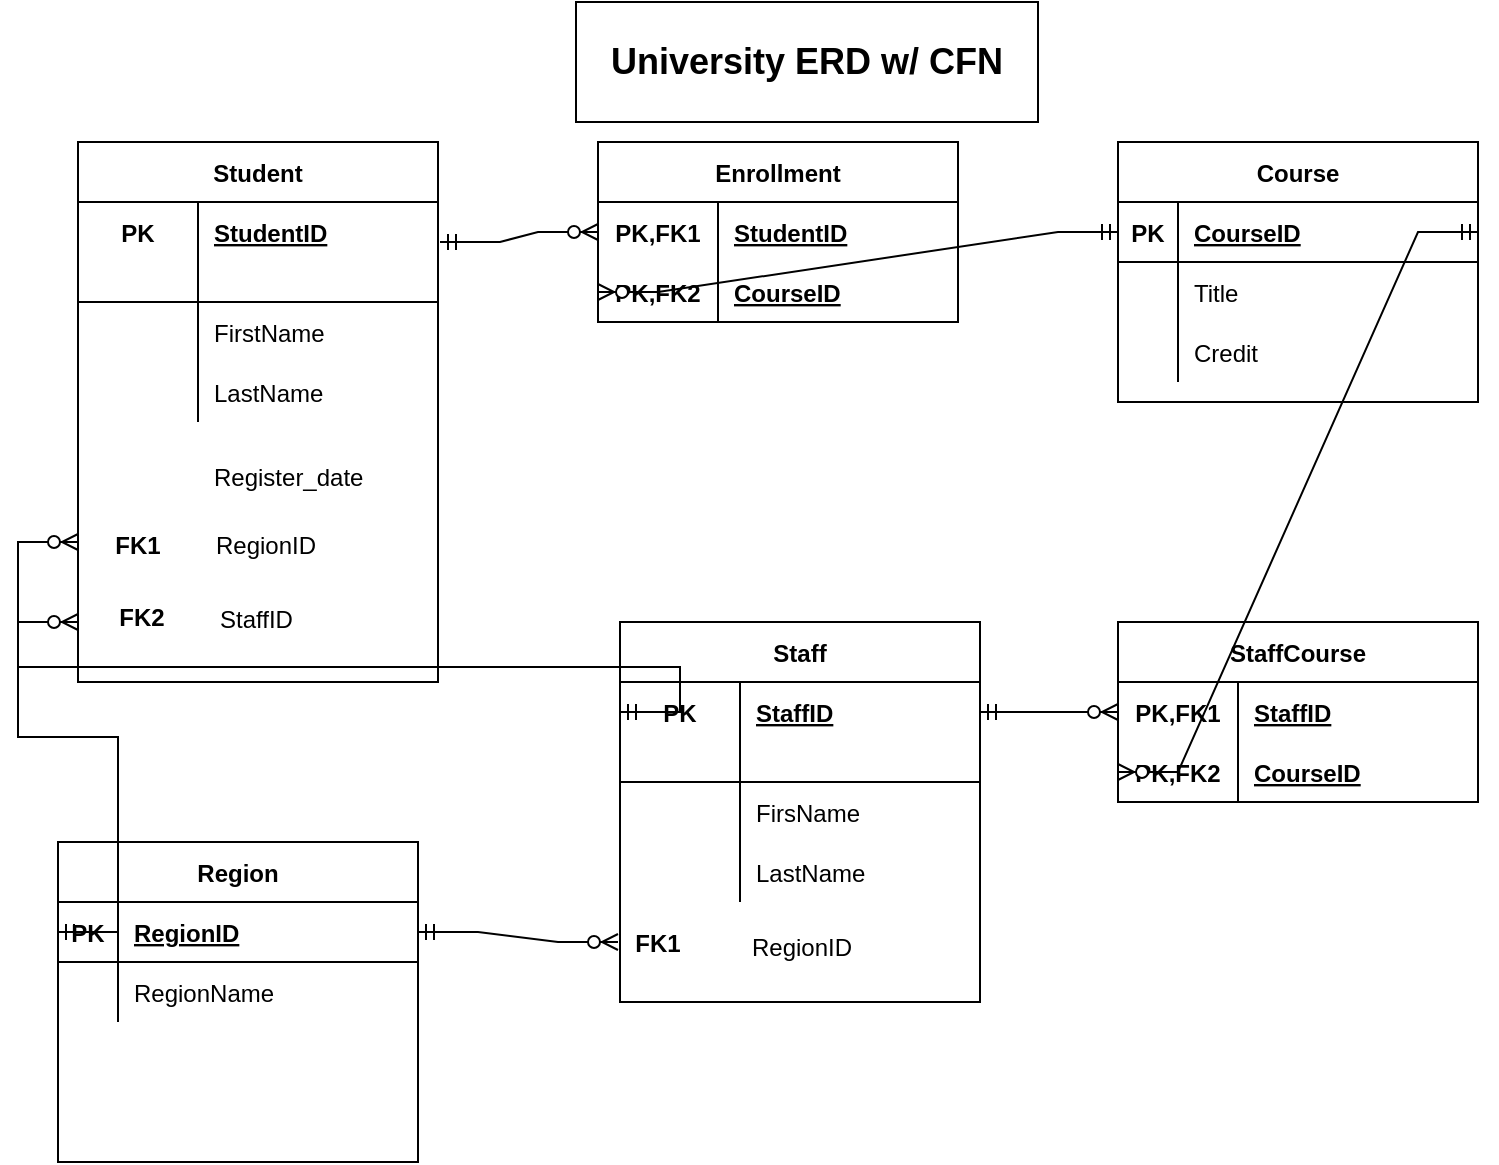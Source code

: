 <mxfile version="15.7.3" type="device"><diagram id="R2lEEEUBdFMjLlhIrx00" name="Page-1"><mxGraphModel dx="868" dy="563" grid="1" gridSize="10" guides="1" tooltips="1" connect="1" arrows="1" fold="1" page="1" pageScale="1" pageWidth="850" pageHeight="1100" math="0" shadow="0" extFonts="Permanent Marker^https://fonts.googleapis.com/css?family=Permanent+Marker"><root><mxCell id="0"/><mxCell id="1" parent="0"/><mxCell id="hwLQP2v3aP8lEcOjNDYF-27" value="Course" style="shape=table;startSize=30;container=1;collapsible=1;childLayout=tableLayout;fixedRows=1;rowLines=0;fontStyle=1;align=center;resizeLast=1;" parent="1" vertex="1"><mxGeometry x="640" y="70" width="180" height="130" as="geometry"/></mxCell><mxCell id="hwLQP2v3aP8lEcOjNDYF-28" value="" style="shape=partialRectangle;collapsible=0;dropTarget=0;pointerEvents=0;fillColor=none;top=0;left=0;bottom=1;right=0;points=[[0,0.5],[1,0.5]];portConstraint=eastwest;" parent="hwLQP2v3aP8lEcOjNDYF-27" vertex="1"><mxGeometry y="30" width="180" height="30" as="geometry"/></mxCell><mxCell id="hwLQP2v3aP8lEcOjNDYF-29" value="PK" style="shape=partialRectangle;connectable=0;fillColor=none;top=0;left=0;bottom=0;right=0;fontStyle=1;overflow=hidden;" parent="hwLQP2v3aP8lEcOjNDYF-28" vertex="1"><mxGeometry width="30" height="30" as="geometry"><mxRectangle width="30" height="30" as="alternateBounds"/></mxGeometry></mxCell><mxCell id="hwLQP2v3aP8lEcOjNDYF-30" value="CourseID" style="shape=partialRectangle;connectable=0;fillColor=none;top=0;left=0;bottom=0;right=0;align=left;spacingLeft=6;fontStyle=5;overflow=hidden;" parent="hwLQP2v3aP8lEcOjNDYF-28" vertex="1"><mxGeometry x="30" width="150" height="30" as="geometry"><mxRectangle width="150" height="30" as="alternateBounds"/></mxGeometry></mxCell><mxCell id="hwLQP2v3aP8lEcOjNDYF-31" value="" style="shape=partialRectangle;collapsible=0;dropTarget=0;pointerEvents=0;fillColor=none;top=0;left=0;bottom=0;right=0;points=[[0,0.5],[1,0.5]];portConstraint=eastwest;" parent="hwLQP2v3aP8lEcOjNDYF-27" vertex="1"><mxGeometry y="60" width="180" height="30" as="geometry"/></mxCell><mxCell id="hwLQP2v3aP8lEcOjNDYF-32" value="" style="shape=partialRectangle;connectable=0;fillColor=none;top=0;left=0;bottom=0;right=0;editable=1;overflow=hidden;" parent="hwLQP2v3aP8lEcOjNDYF-31" vertex="1"><mxGeometry width="30" height="30" as="geometry"><mxRectangle width="30" height="30" as="alternateBounds"/></mxGeometry></mxCell><mxCell id="hwLQP2v3aP8lEcOjNDYF-33" value="Title" style="shape=partialRectangle;connectable=0;fillColor=none;top=0;left=0;bottom=0;right=0;align=left;spacingLeft=6;overflow=hidden;" parent="hwLQP2v3aP8lEcOjNDYF-31" vertex="1"><mxGeometry x="30" width="150" height="30" as="geometry"><mxRectangle width="150" height="30" as="alternateBounds"/></mxGeometry></mxCell><mxCell id="hwLQP2v3aP8lEcOjNDYF-34" value="" style="shape=partialRectangle;collapsible=0;dropTarget=0;pointerEvents=0;fillColor=none;top=0;left=0;bottom=0;right=0;points=[[0,0.5],[1,0.5]];portConstraint=eastwest;" parent="hwLQP2v3aP8lEcOjNDYF-27" vertex="1"><mxGeometry y="90" width="180" height="30" as="geometry"/></mxCell><mxCell id="hwLQP2v3aP8lEcOjNDYF-35" value="" style="shape=partialRectangle;connectable=0;fillColor=none;top=0;left=0;bottom=0;right=0;editable=1;overflow=hidden;" parent="hwLQP2v3aP8lEcOjNDYF-34" vertex="1"><mxGeometry width="30" height="30" as="geometry"><mxRectangle width="30" height="30" as="alternateBounds"/></mxGeometry></mxCell><mxCell id="hwLQP2v3aP8lEcOjNDYF-36" value="Credit" style="shape=partialRectangle;connectable=0;fillColor=none;top=0;left=0;bottom=0;right=0;align=left;spacingLeft=6;overflow=hidden;" parent="hwLQP2v3aP8lEcOjNDYF-34" vertex="1"><mxGeometry x="30" width="150" height="30" as="geometry"><mxRectangle width="150" height="30" as="alternateBounds"/></mxGeometry></mxCell><mxCell id="hwLQP2v3aP8lEcOjNDYF-40" value="Region" style="shape=table;startSize=30;container=1;collapsible=1;childLayout=tableLayout;fixedRows=1;rowLines=0;fontStyle=1;align=center;resizeLast=1;" parent="1" vertex="1"><mxGeometry x="110" y="420" width="180" height="160" as="geometry"/></mxCell><mxCell id="ZUe1Mj_6_VyATR9VkxAG-4" value="" style="shape=partialRectangle;collapsible=0;dropTarget=0;pointerEvents=0;fillColor=none;top=0;left=0;bottom=1;right=0;points=[[0,0.5],[1,0.5]];portConstraint=eastwest;" vertex="1" parent="hwLQP2v3aP8lEcOjNDYF-40"><mxGeometry y="30" width="180" height="30" as="geometry"/></mxCell><mxCell id="ZUe1Mj_6_VyATR9VkxAG-5" value="PK" style="shape=partialRectangle;connectable=0;fillColor=none;top=0;left=0;bottom=0;right=0;fontStyle=1;overflow=hidden;" vertex="1" parent="ZUe1Mj_6_VyATR9VkxAG-4"><mxGeometry width="30" height="30" as="geometry"><mxRectangle width="30" height="30" as="alternateBounds"/></mxGeometry></mxCell><mxCell id="ZUe1Mj_6_VyATR9VkxAG-6" value="RegionID" style="shape=partialRectangle;connectable=0;fillColor=none;top=0;left=0;bottom=0;right=0;align=left;spacingLeft=6;fontStyle=5;overflow=hidden;" vertex="1" parent="ZUe1Mj_6_VyATR9VkxAG-4"><mxGeometry x="30" width="150" height="30" as="geometry"><mxRectangle width="150" height="30" as="alternateBounds"/></mxGeometry></mxCell><mxCell id="hwLQP2v3aP8lEcOjNDYF-44" value="" style="shape=partialRectangle;collapsible=0;dropTarget=0;pointerEvents=0;fillColor=none;top=0;left=0;bottom=0;right=0;points=[[0,0.5],[1,0.5]];portConstraint=eastwest;" parent="hwLQP2v3aP8lEcOjNDYF-40" vertex="1"><mxGeometry y="60" width="180" height="30" as="geometry"/></mxCell><mxCell id="hwLQP2v3aP8lEcOjNDYF-45" value="" style="shape=partialRectangle;connectable=0;fillColor=none;top=0;left=0;bottom=0;right=0;editable=1;overflow=hidden;" parent="hwLQP2v3aP8lEcOjNDYF-44" vertex="1"><mxGeometry width="30" height="30" as="geometry"><mxRectangle width="30" height="30" as="alternateBounds"/></mxGeometry></mxCell><mxCell id="hwLQP2v3aP8lEcOjNDYF-46" value="RegionName" style="shape=partialRectangle;connectable=0;fillColor=none;top=0;left=0;bottom=0;right=0;align=left;spacingLeft=6;overflow=hidden;" parent="hwLQP2v3aP8lEcOjNDYF-44" vertex="1"><mxGeometry x="30" width="150" height="30" as="geometry"><mxRectangle width="150" height="30" as="alternateBounds"/></mxGeometry></mxCell><mxCell id="hwLQP2v3aP8lEcOjNDYF-79" value="Student" style="shape=table;startSize=30;container=1;collapsible=1;childLayout=tableLayout;fixedRows=1;rowLines=0;fontStyle=1;align=center;resizeLast=1;" parent="1" vertex="1"><mxGeometry x="120" y="70" width="180" height="270" as="geometry"/></mxCell><mxCell id="hwLQP2v3aP8lEcOjNDYF-80" value="" style="shape=partialRectangle;collapsible=0;dropTarget=0;pointerEvents=0;fillColor=none;top=0;left=0;bottom=0;right=0;points=[[0,0.5],[1,0.5]];portConstraint=eastwest;" parent="hwLQP2v3aP8lEcOjNDYF-79" vertex="1"><mxGeometry y="30" width="180" height="30" as="geometry"/></mxCell><mxCell id="hwLQP2v3aP8lEcOjNDYF-81" value="PK" style="shape=partialRectangle;connectable=0;fillColor=none;top=0;left=0;bottom=0;right=0;fontStyle=1;overflow=hidden;" parent="hwLQP2v3aP8lEcOjNDYF-80" vertex="1"><mxGeometry width="60" height="30" as="geometry"><mxRectangle width="60" height="30" as="alternateBounds"/></mxGeometry></mxCell><mxCell id="hwLQP2v3aP8lEcOjNDYF-82" value="StudentID" style="shape=partialRectangle;connectable=0;fillColor=none;top=0;left=0;bottom=0;right=0;align=left;spacingLeft=6;fontStyle=5;overflow=hidden;" parent="hwLQP2v3aP8lEcOjNDYF-80" vertex="1"><mxGeometry x="60" width="120" height="30" as="geometry"><mxRectangle width="120" height="30" as="alternateBounds"/></mxGeometry></mxCell><mxCell id="hwLQP2v3aP8lEcOjNDYF-83" value="" style="shape=partialRectangle;collapsible=0;dropTarget=0;pointerEvents=0;fillColor=none;top=0;left=0;bottom=1;right=0;points=[[0,0.5],[1,0.5]];portConstraint=eastwest;" parent="hwLQP2v3aP8lEcOjNDYF-79" vertex="1"><mxGeometry y="60" width="180" height="20" as="geometry"/></mxCell><mxCell id="hwLQP2v3aP8lEcOjNDYF-84" value="" style="shape=partialRectangle;connectable=0;fillColor=none;top=0;left=0;bottom=0;right=0;fontStyle=1;overflow=hidden;" parent="hwLQP2v3aP8lEcOjNDYF-83" vertex="1"><mxGeometry width="60" height="20" as="geometry"><mxRectangle width="60" height="20" as="alternateBounds"/></mxGeometry></mxCell><mxCell id="hwLQP2v3aP8lEcOjNDYF-85" value="" style="shape=partialRectangle;connectable=0;fillColor=none;top=0;left=0;bottom=0;right=0;align=left;spacingLeft=6;fontStyle=5;overflow=hidden;" parent="hwLQP2v3aP8lEcOjNDYF-83" vertex="1"><mxGeometry x="60" width="120" height="20" as="geometry"><mxRectangle width="120" height="20" as="alternateBounds"/></mxGeometry></mxCell><mxCell id="hwLQP2v3aP8lEcOjNDYF-86" value="" style="shape=partialRectangle;collapsible=0;dropTarget=0;pointerEvents=0;fillColor=none;top=0;left=0;bottom=0;right=0;points=[[0,0.5],[1,0.5]];portConstraint=eastwest;" parent="hwLQP2v3aP8lEcOjNDYF-79" vertex="1"><mxGeometry y="80" width="180" height="30" as="geometry"/></mxCell><mxCell id="hwLQP2v3aP8lEcOjNDYF-87" value="" style="shape=partialRectangle;connectable=0;fillColor=none;top=0;left=0;bottom=0;right=0;editable=1;overflow=hidden;" parent="hwLQP2v3aP8lEcOjNDYF-86" vertex="1"><mxGeometry width="60" height="30" as="geometry"><mxRectangle width="60" height="30" as="alternateBounds"/></mxGeometry></mxCell><mxCell id="hwLQP2v3aP8lEcOjNDYF-88" value="FirstName" style="shape=partialRectangle;connectable=0;fillColor=none;top=0;left=0;bottom=0;right=0;align=left;spacingLeft=6;overflow=hidden;" parent="hwLQP2v3aP8lEcOjNDYF-86" vertex="1"><mxGeometry x="60" width="120" height="30" as="geometry"><mxRectangle width="120" height="30" as="alternateBounds"/></mxGeometry></mxCell><mxCell id="hwLQP2v3aP8lEcOjNDYF-89" value="" style="shape=partialRectangle;collapsible=0;dropTarget=0;pointerEvents=0;fillColor=none;top=0;left=0;bottom=0;right=0;points=[[0,0.5],[1,0.5]];portConstraint=eastwest;" parent="hwLQP2v3aP8lEcOjNDYF-79" vertex="1"><mxGeometry y="110" width="180" height="30" as="geometry"/></mxCell><mxCell id="hwLQP2v3aP8lEcOjNDYF-90" value="" style="shape=partialRectangle;connectable=0;fillColor=none;top=0;left=0;bottom=0;right=0;editable=1;overflow=hidden;" parent="hwLQP2v3aP8lEcOjNDYF-89" vertex="1"><mxGeometry width="60" height="30" as="geometry"><mxRectangle width="60" height="30" as="alternateBounds"/></mxGeometry></mxCell><mxCell id="hwLQP2v3aP8lEcOjNDYF-91" value="LastName" style="shape=partialRectangle;connectable=0;fillColor=none;top=0;left=0;bottom=0;right=0;align=left;spacingLeft=6;overflow=hidden;" parent="hwLQP2v3aP8lEcOjNDYF-89" vertex="1"><mxGeometry x="60" width="120" height="30" as="geometry"><mxRectangle width="120" height="30" as="alternateBounds"/></mxGeometry></mxCell><mxCell id="hwLQP2v3aP8lEcOjNDYF-98" value="FK1" style="shape=partialRectangle;connectable=0;fillColor=none;top=0;left=0;bottom=0;right=0;fontStyle=1;overflow=hidden;" parent="1" vertex="1"><mxGeometry x="120" y="256" width="60" height="30" as="geometry"><mxRectangle width="60" height="30" as="alternateBounds"/></mxGeometry></mxCell><mxCell id="hwLQP2v3aP8lEcOjNDYF-99" value="Register_date" style="shape=partialRectangle;connectable=0;fillColor=none;top=0;left=0;bottom=0;right=0;align=left;spacingLeft=6;overflow=hidden;" parent="1" vertex="1"><mxGeometry x="180" y="222" width="120" height="30" as="geometry"><mxRectangle width="120" height="30" as="alternateBounds"/></mxGeometry></mxCell><mxCell id="hwLQP2v3aP8lEcOjNDYF-100" value="RegionID" style="shape=partialRectangle;connectable=0;fillColor=none;top=0;left=0;bottom=0;right=0;align=left;spacingLeft=6;overflow=hidden;" parent="1" vertex="1"><mxGeometry x="181" y="256" width="120" height="30" as="geometry"><mxRectangle width="120" height="30" as="alternateBounds"/></mxGeometry></mxCell><mxCell id="hwLQP2v3aP8lEcOjNDYF-101" value="StaffID" style="shape=partialRectangle;connectable=0;fillColor=none;top=0;left=0;bottom=0;right=0;align=left;spacingLeft=6;overflow=hidden;" parent="1" vertex="1"><mxGeometry x="183" y="293" width="120" height="30" as="geometry"><mxRectangle width="120" height="30" as="alternateBounds"/></mxGeometry></mxCell><mxCell id="hwLQP2v3aP8lEcOjNDYF-102" value="FK2" style="shape=partialRectangle;connectable=0;fillColor=none;top=0;left=0;bottom=0;right=0;fontStyle=1;overflow=hidden;" parent="1" vertex="1"><mxGeometry x="122" y="292" width="60" height="30" as="geometry"><mxRectangle width="60" height="30" as="alternateBounds"/></mxGeometry></mxCell><mxCell id="hwLQP2v3aP8lEcOjNDYF-103" value="Enrollment" style="shape=table;startSize=30;container=1;collapsible=1;childLayout=tableLayout;fixedRows=1;rowLines=0;fontStyle=1;align=center;resizeLast=1;" parent="1" vertex="1"><mxGeometry x="380" y="70" width="180" height="90" as="geometry"/></mxCell><mxCell id="hwLQP2v3aP8lEcOjNDYF-104" value="" style="shape=partialRectangle;collapsible=0;dropTarget=0;pointerEvents=0;fillColor=none;top=0;left=0;bottom=0;right=0;points=[[0,0.5],[1,0.5]];portConstraint=eastwest;" parent="hwLQP2v3aP8lEcOjNDYF-103" vertex="1"><mxGeometry y="30" width="180" height="30" as="geometry"/></mxCell><mxCell id="hwLQP2v3aP8lEcOjNDYF-105" value="PK,FK1" style="shape=partialRectangle;connectable=0;fillColor=none;top=0;left=0;bottom=0;right=0;fontStyle=1;overflow=hidden;" parent="hwLQP2v3aP8lEcOjNDYF-104" vertex="1"><mxGeometry width="60" height="30" as="geometry"><mxRectangle width="60" height="30" as="alternateBounds"/></mxGeometry></mxCell><mxCell id="hwLQP2v3aP8lEcOjNDYF-106" value="StudentID" style="shape=partialRectangle;connectable=0;fillColor=none;top=0;left=0;bottom=0;right=0;align=left;spacingLeft=6;fontStyle=5;overflow=hidden;" parent="hwLQP2v3aP8lEcOjNDYF-104" vertex="1"><mxGeometry x="60" width="120" height="30" as="geometry"><mxRectangle width="120" height="30" as="alternateBounds"/></mxGeometry></mxCell><mxCell id="hwLQP2v3aP8lEcOjNDYF-107" value="" style="shape=partialRectangle;collapsible=0;dropTarget=0;pointerEvents=0;fillColor=none;top=0;left=0;bottom=1;right=0;points=[[0,0.5],[1,0.5]];portConstraint=eastwest;" parent="hwLQP2v3aP8lEcOjNDYF-103" vertex="1"><mxGeometry y="60" width="180" height="30" as="geometry"/></mxCell><mxCell id="hwLQP2v3aP8lEcOjNDYF-108" value="PK,FK2" style="shape=partialRectangle;connectable=0;fillColor=none;top=0;left=0;bottom=0;right=0;fontStyle=1;overflow=hidden;" parent="hwLQP2v3aP8lEcOjNDYF-107" vertex="1"><mxGeometry width="60" height="30" as="geometry"><mxRectangle width="60" height="30" as="alternateBounds"/></mxGeometry></mxCell><mxCell id="hwLQP2v3aP8lEcOjNDYF-109" value="CourseID" style="shape=partialRectangle;connectable=0;fillColor=none;top=0;left=0;bottom=0;right=0;align=left;spacingLeft=6;fontStyle=5;overflow=hidden;" parent="hwLQP2v3aP8lEcOjNDYF-107" vertex="1"><mxGeometry x="60" width="120" height="30" as="geometry"><mxRectangle width="120" height="30" as="alternateBounds"/></mxGeometry></mxCell><mxCell id="hwLQP2v3aP8lEcOjNDYF-155" value="Staff" style="shape=table;startSize=30;container=1;collapsible=1;childLayout=tableLayout;fixedRows=1;rowLines=0;fontStyle=1;align=center;resizeLast=1;" parent="1" vertex="1"><mxGeometry x="391" y="310" width="180" height="190" as="geometry"/></mxCell><mxCell id="hwLQP2v3aP8lEcOjNDYF-156" value="" style="shape=partialRectangle;collapsible=0;dropTarget=0;pointerEvents=0;fillColor=none;top=0;left=0;bottom=0;right=0;points=[[0,0.5],[1,0.5]];portConstraint=eastwest;" parent="hwLQP2v3aP8lEcOjNDYF-155" vertex="1"><mxGeometry y="30" width="180" height="30" as="geometry"/></mxCell><mxCell id="hwLQP2v3aP8lEcOjNDYF-157" value="PK" style="shape=partialRectangle;connectable=0;fillColor=none;top=0;left=0;bottom=0;right=0;fontStyle=1;overflow=hidden;" parent="hwLQP2v3aP8lEcOjNDYF-156" vertex="1"><mxGeometry width="60" height="30" as="geometry"><mxRectangle width="60" height="30" as="alternateBounds"/></mxGeometry></mxCell><mxCell id="hwLQP2v3aP8lEcOjNDYF-158" value="StaffID" style="shape=partialRectangle;connectable=0;fillColor=none;top=0;left=0;bottom=0;right=0;align=left;spacingLeft=6;fontStyle=5;overflow=hidden;" parent="hwLQP2v3aP8lEcOjNDYF-156" vertex="1"><mxGeometry x="60" width="120" height="30" as="geometry"><mxRectangle width="120" height="30" as="alternateBounds"/></mxGeometry></mxCell><mxCell id="hwLQP2v3aP8lEcOjNDYF-159" value="" style="shape=partialRectangle;collapsible=0;dropTarget=0;pointerEvents=0;fillColor=none;top=0;left=0;bottom=1;right=0;points=[[0,0.5],[1,0.5]];portConstraint=eastwest;" parent="hwLQP2v3aP8lEcOjNDYF-155" vertex="1"><mxGeometry y="60" width="180" height="20" as="geometry"/></mxCell><mxCell id="hwLQP2v3aP8lEcOjNDYF-160" value="" style="shape=partialRectangle;connectable=0;fillColor=none;top=0;left=0;bottom=0;right=0;fontStyle=1;overflow=hidden;" parent="hwLQP2v3aP8lEcOjNDYF-159" vertex="1"><mxGeometry width="60" height="20" as="geometry"><mxRectangle width="60" height="20" as="alternateBounds"/></mxGeometry></mxCell><mxCell id="hwLQP2v3aP8lEcOjNDYF-161" value="" style="shape=partialRectangle;connectable=0;fillColor=none;top=0;left=0;bottom=0;right=0;align=left;spacingLeft=6;fontStyle=5;overflow=hidden;" parent="hwLQP2v3aP8lEcOjNDYF-159" vertex="1"><mxGeometry x="60" width="120" height="20" as="geometry"><mxRectangle width="120" height="20" as="alternateBounds"/></mxGeometry></mxCell><mxCell id="hwLQP2v3aP8lEcOjNDYF-162" value="" style="shape=partialRectangle;collapsible=0;dropTarget=0;pointerEvents=0;fillColor=none;top=0;left=0;bottom=0;right=0;points=[[0,0.5],[1,0.5]];portConstraint=eastwest;" parent="hwLQP2v3aP8lEcOjNDYF-155" vertex="1"><mxGeometry y="80" width="180" height="30" as="geometry"/></mxCell><mxCell id="hwLQP2v3aP8lEcOjNDYF-163" value="" style="shape=partialRectangle;connectable=0;fillColor=none;top=0;left=0;bottom=0;right=0;editable=1;overflow=hidden;" parent="hwLQP2v3aP8lEcOjNDYF-162" vertex="1"><mxGeometry width="60" height="30" as="geometry"><mxRectangle width="60" height="30" as="alternateBounds"/></mxGeometry></mxCell><mxCell id="hwLQP2v3aP8lEcOjNDYF-164" value="FirsName" style="shape=partialRectangle;connectable=0;fillColor=none;top=0;left=0;bottom=0;right=0;align=left;spacingLeft=6;overflow=hidden;" parent="hwLQP2v3aP8lEcOjNDYF-162" vertex="1"><mxGeometry x="60" width="120" height="30" as="geometry"><mxRectangle width="120" height="30" as="alternateBounds"/></mxGeometry></mxCell><mxCell id="hwLQP2v3aP8lEcOjNDYF-165" value="" style="shape=partialRectangle;collapsible=0;dropTarget=0;pointerEvents=0;fillColor=none;top=0;left=0;bottom=0;right=0;points=[[0,0.5],[1,0.5]];portConstraint=eastwest;" parent="hwLQP2v3aP8lEcOjNDYF-155" vertex="1"><mxGeometry y="110" width="180" height="30" as="geometry"/></mxCell><mxCell id="hwLQP2v3aP8lEcOjNDYF-166" value="" style="shape=partialRectangle;connectable=0;fillColor=none;top=0;left=0;bottom=0;right=0;editable=1;overflow=hidden;" parent="hwLQP2v3aP8lEcOjNDYF-165" vertex="1"><mxGeometry width="60" height="30" as="geometry"><mxRectangle width="60" height="30" as="alternateBounds"/></mxGeometry></mxCell><mxCell id="hwLQP2v3aP8lEcOjNDYF-167" value="LastName" style="shape=partialRectangle;connectable=0;fillColor=none;top=0;left=0;bottom=0;right=0;align=left;spacingLeft=6;overflow=hidden;" parent="hwLQP2v3aP8lEcOjNDYF-165" vertex="1"><mxGeometry x="60" width="120" height="30" as="geometry"><mxRectangle width="120" height="30" as="alternateBounds"/></mxGeometry></mxCell><mxCell id="hwLQP2v3aP8lEcOjNDYF-168" value="FK1" style="shape=partialRectangle;connectable=0;fillColor=none;top=0;left=0;bottom=0;right=0;fontStyle=1;overflow=hidden;" parent="1" vertex="1"><mxGeometry x="380" y="455" width="60" height="30" as="geometry"><mxRectangle width="60" height="30" as="alternateBounds"/></mxGeometry></mxCell><mxCell id="hwLQP2v3aP8lEcOjNDYF-169" value="RegionID" style="shape=partialRectangle;connectable=0;fillColor=none;top=0;left=0;bottom=0;right=0;align=left;spacingLeft=6;overflow=hidden;" parent="1" vertex="1"><mxGeometry x="449" y="457" width="120" height="30" as="geometry"><mxRectangle width="120" height="30" as="alternateBounds"/></mxGeometry></mxCell><mxCell id="hwLQP2v3aP8lEcOjNDYF-170" value="StaffCourse" style="shape=table;startSize=30;container=1;collapsible=1;childLayout=tableLayout;fixedRows=1;rowLines=0;fontStyle=1;align=center;resizeLast=1;" parent="1" vertex="1"><mxGeometry x="640" y="310" width="180" height="90" as="geometry"/></mxCell><mxCell id="hwLQP2v3aP8lEcOjNDYF-171" value="" style="shape=partialRectangle;collapsible=0;dropTarget=0;pointerEvents=0;fillColor=none;top=0;left=0;bottom=0;right=0;points=[[0,0.5],[1,0.5]];portConstraint=eastwest;" parent="hwLQP2v3aP8lEcOjNDYF-170" vertex="1"><mxGeometry y="30" width="180" height="30" as="geometry"/></mxCell><mxCell id="hwLQP2v3aP8lEcOjNDYF-172" value="PK,FK1" style="shape=partialRectangle;connectable=0;fillColor=none;top=0;left=0;bottom=0;right=0;fontStyle=1;overflow=hidden;" parent="hwLQP2v3aP8lEcOjNDYF-171" vertex="1"><mxGeometry width="60" height="30" as="geometry"><mxRectangle width="60" height="30" as="alternateBounds"/></mxGeometry></mxCell><mxCell id="hwLQP2v3aP8lEcOjNDYF-173" value="StaffID" style="shape=partialRectangle;connectable=0;fillColor=none;top=0;left=0;bottom=0;right=0;align=left;spacingLeft=6;fontStyle=5;overflow=hidden;" parent="hwLQP2v3aP8lEcOjNDYF-171" vertex="1"><mxGeometry x="60" width="120" height="30" as="geometry"><mxRectangle width="120" height="30" as="alternateBounds"/></mxGeometry></mxCell><mxCell id="hwLQP2v3aP8lEcOjNDYF-174" value="" style="shape=partialRectangle;collapsible=0;dropTarget=0;pointerEvents=0;fillColor=none;top=0;left=0;bottom=1;right=0;points=[[0,0.5],[1,0.5]];portConstraint=eastwest;" parent="hwLQP2v3aP8lEcOjNDYF-170" vertex="1"><mxGeometry y="60" width="180" height="30" as="geometry"/></mxCell><mxCell id="hwLQP2v3aP8lEcOjNDYF-175" value="PK,FK2" style="shape=partialRectangle;connectable=0;fillColor=none;top=0;left=0;bottom=0;right=0;fontStyle=1;overflow=hidden;" parent="hwLQP2v3aP8lEcOjNDYF-174" vertex="1"><mxGeometry width="60" height="30" as="geometry"><mxRectangle width="60" height="30" as="alternateBounds"/></mxGeometry></mxCell><mxCell id="hwLQP2v3aP8lEcOjNDYF-176" value="CourseID" style="shape=partialRectangle;connectable=0;fillColor=none;top=0;left=0;bottom=0;right=0;align=left;spacingLeft=6;fontStyle=5;overflow=hidden;" parent="hwLQP2v3aP8lEcOjNDYF-174" vertex="1"><mxGeometry x="60" width="120" height="30" as="geometry"><mxRectangle width="120" height="30" as="alternateBounds"/></mxGeometry></mxCell><mxCell id="hwLQP2v3aP8lEcOjNDYF-178" value="" style="edgeStyle=entityRelationEdgeStyle;fontSize=12;html=1;endArrow=ERzeroToMany;startArrow=ERmandOne;rounded=0;entryX=0;entryY=0.5;entryDx=0;entryDy=0;" parent="1" target="hwLQP2v3aP8lEcOjNDYF-104" edge="1"><mxGeometry width="100" height="100" relative="1" as="geometry"><mxPoint x="301" y="120" as="sourcePoint"/><mxPoint x="401" y="20" as="targetPoint"/></mxGeometry></mxCell><mxCell id="hwLQP2v3aP8lEcOjNDYF-179" value="" style="edgeStyle=entityRelationEdgeStyle;fontSize=12;html=1;endArrow=ERzeroToMany;startArrow=ERmandOne;rounded=0;entryX=0;entryY=0.5;entryDx=0;entryDy=0;" parent="1" source="hwLQP2v3aP8lEcOjNDYF-28" target="hwLQP2v3aP8lEcOjNDYF-107" edge="1"><mxGeometry width="100" height="100" relative="1" as="geometry"><mxPoint x="500" y="260" as="sourcePoint"/><mxPoint x="600" y="160" as="targetPoint"/></mxGeometry></mxCell><mxCell id="hwLQP2v3aP8lEcOjNDYF-181" value="" style="edgeStyle=entityRelationEdgeStyle;fontSize=12;html=1;endArrow=ERzeroToMany;startArrow=ERmandOne;rounded=0;entryX=0;entryY=0.5;entryDx=0;entryDy=0;exitX=1;exitY=0.5;exitDx=0;exitDy=0;" parent="1" source="hwLQP2v3aP8lEcOjNDYF-28" target="hwLQP2v3aP8lEcOjNDYF-174" edge="1"><mxGeometry width="100" height="100" relative="1" as="geometry"><mxPoint x="380" y="290" as="sourcePoint"/><mxPoint x="480" y="190" as="targetPoint"/></mxGeometry></mxCell><mxCell id="hwLQP2v3aP8lEcOjNDYF-182" value="" style="edgeStyle=entityRelationEdgeStyle;fontSize=12;html=1;endArrow=ERzeroToMany;startArrow=ERmandOne;rounded=0;entryX=0;entryY=0.5;entryDx=0;entryDy=0;exitX=1;exitY=0.5;exitDx=0;exitDy=0;" parent="1" source="hwLQP2v3aP8lEcOjNDYF-156" target="hwLQP2v3aP8lEcOjNDYF-171" edge="1"><mxGeometry width="100" height="100" relative="1" as="geometry"><mxPoint x="380" y="290" as="sourcePoint"/><mxPoint x="480" y="190" as="targetPoint"/></mxGeometry></mxCell><mxCell id="hwLQP2v3aP8lEcOjNDYF-185" value="" style="edgeStyle=entityRelationEdgeStyle;fontSize=12;html=1;endArrow=ERzeroToMany;startArrow=ERmandOne;rounded=0;" parent="1" edge="1"><mxGeometry width="100" height="100" relative="1" as="geometry"><mxPoint x="290" y="465" as="sourcePoint"/><mxPoint x="390" y="470" as="targetPoint"/></mxGeometry></mxCell><mxCell id="hwLQP2v3aP8lEcOjNDYF-187" value="" style="edgeStyle=entityRelationEdgeStyle;fontSize=12;html=1;endArrow=ERzeroToMany;startArrow=ERmandOne;rounded=0;exitX=0;exitY=0.5;exitDx=0;exitDy=0;" parent="1" source="hwLQP2v3aP8lEcOjNDYF-156" edge="1"><mxGeometry width="100" height="100" relative="1" as="geometry"><mxPoint x="380" y="290" as="sourcePoint"/><mxPoint x="120" y="310" as="targetPoint"/></mxGeometry></mxCell><mxCell id="hwLQP2v3aP8lEcOjNDYF-188" value="&lt;font style=&quot;font-size: 18px&quot;&gt;&lt;b&gt;University ERD w/ CFN&lt;/b&gt;&lt;/font&gt;" style="whiteSpace=wrap;html=1;" parent="1" vertex="1"><mxGeometry x="369" width="231" height="60" as="geometry"/></mxCell><mxCell id="ZUe1Mj_6_VyATR9VkxAG-8" value="" style="edgeStyle=entityRelationEdgeStyle;fontSize=12;html=1;endArrow=ERzeroToMany;startArrow=ERmandOne;rounded=0;exitX=0;exitY=0.5;exitDx=0;exitDy=0;" edge="1" parent="1" source="ZUe1Mj_6_VyATR9VkxAG-4"><mxGeometry width="100" height="100" relative="1" as="geometry"><mxPoint x="20" y="370" as="sourcePoint"/><mxPoint x="120" y="270" as="targetPoint"/></mxGeometry></mxCell></root></mxGraphModel></diagram></mxfile>